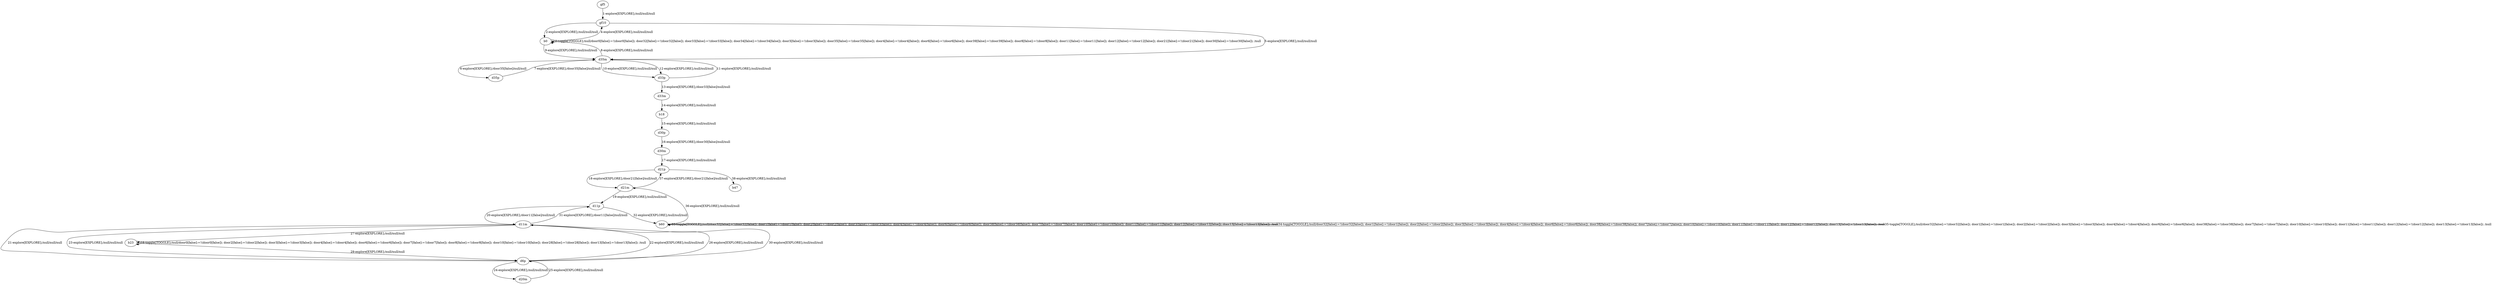 # Total number of goals covered by this test: 1
# d21p --> b47

digraph g {
"gf5" -> "gf10" [label = "1-explore[EXPLORE];/null/null/null"];
"gf10" -> "b0" [label = "2-explore[EXPLORE];/null/null/null"];
"b0" -> "b0" [label = "3-toggle[TOGGLE];/null/door0[false]:=!(door0[false]); door32[false]:=!(door32[false]); door33[false]:=!(door33[false]); door34[false]:=!(door34[false]); door3[false]:=!(door3[false]); door35[false]:=!(door35[false]); door4[false]:=!(door4[false]); door6[false]:=!(door6[false]); door39[false]:=!(door39[false]); door8[false]:=!(door8[false]); door11[false]:=!(door11[false]); door12[false]:=!(door12[false]); door21[false]:=!(door21[false]); door30[false]:=!(door30[false]); /null"];
"b0" -> "gf10" [label = "4-explore[EXPLORE];/null/null/null"];
"gf10" -> "d35m" [label = "5-explore[EXPLORE];/null/null/null"];
"d35m" -> "d35p" [label = "6-explore[EXPLORE];/door35[false]/null/null"];
"d35p" -> "d35m" [label = "7-explore[EXPLORE];/door35[false]/null/null"];
"d35m" -> "b0" [label = "8-explore[EXPLORE];/null/null/null"];
"b0" -> "d35m" [label = "9-explore[EXPLORE];/null/null/null"];
"d35m" -> "d33p" [label = "10-explore[EXPLORE];/null/null/null"];
"d33p" -> "d35m" [label = "11-explore[EXPLORE];/null/null/null"];
"d35m" -> "d33p" [label = "12-explore[EXPLORE];/null/null/null"];
"d33p" -> "d33m" [label = "13-explore[EXPLORE];/door33[false]/null/null"];
"d33m" -> "b18" [label = "14-explore[EXPLORE];/null/null/null"];
"b18" -> "d30p" [label = "15-explore[EXPLORE];/null/null/null"];
"d30p" -> "d30m" [label = "16-explore[EXPLORE];/door30[false]/null/null"];
"d30m" -> "d21p" [label = "17-explore[EXPLORE];/null/null/null"];
"d21p" -> "d21m" [label = "18-explore[EXPLORE];/door21[false]/null/null"];
"d21m" -> "d11p" [label = "19-explore[EXPLORE];/null/null/null"];
"d11p" -> "d11m" [label = "20-explore[EXPLORE];/door11[false]/null/null"];
"d11m" -> "d6p" [label = "21-explore[EXPLORE];/null/null/null"];
"d6p" -> "d11m" [label = "22-explore[EXPLORE];/null/null/null"];
"d11m" -> "d6p" [label = "23-explore[EXPLORE];/null/null/null"];
"d6p" -> "d20m" [label = "24-explore[EXPLORE];/null/null/null"];
"d20m" -> "d6p" [label = "25-explore[EXPLORE];/null/null/null"];
"d6p" -> "d11m" [label = "26-explore[EXPLORE];/null/null/null"];
"d11m" -> "b23" [label = "27-explore[EXPLORE];/null/null/null"];
"b23" -> "b23" [label = "28-toggle[TOGGLE];/null/door0[false]:=!(door0[false]); door2[false]:=!(door2[false]); door3[false]:=!(door3[false]); door4[false]:=!(door4[false]); door6[false]:=!(door6[false]); door7[false]:=!(door7[false]); door8[false]:=!(door8[false]); door10[false]:=!(door10[false]); door28[false]:=!(door28[false]); door13[false]:=!(door13[false]); /null"];
"b23" -> "d6p" [label = "29-explore[EXPLORE];/null/null/null"];
"d6p" -> "d11m" [label = "30-explore[EXPLORE];/null/null/null"];
"d11m" -> "d11p" [label = "31-explore[EXPLORE];/door11[false]/null/null"];
"d11p" -> "b60" [label = "32-explore[EXPLORE];/null/null/null"];
"b60" -> "b60" [label = "33-toggle[TOGGLE];/null/door32[false]:=!(door32[false]); door1[false]:=!(door1[false]); door2[false]:=!(door2[false]); door3[false]:=!(door3[false]); door4[false]:=!(door4[false]); door6[false]:=!(door6[false]); door38[false]:=!(door38[false]); door7[false]:=!(door7[false]); door10[false]:=!(door10[false]); door11[false]:=!(door11[false]); door12[false]:=!(door12[false]); door13[false]:=!(door13[false]); /null"];
"b60" -> "b60" [label = "34-toggle[TOGGLE];/null/door32[false]:=!(door32[false]); door1[false]:=!(door1[false]); door2[false]:=!(door2[false]); door3[false]:=!(door3[false]); door4[false]:=!(door4[false]); door6[false]:=!(door6[false]); door38[false]:=!(door38[false]); door7[false]:=!(door7[false]); door10[false]:=!(door10[false]); door11[false]:=!(door11[false]); door12[false]:=!(door12[false]); door13[false]:=!(door13[false]); /null"];
"b60" -> "b60" [label = "35-toggle[TOGGLE];/null/door32[false]:=!(door32[false]); door1[false]:=!(door1[false]); door2[false]:=!(door2[false]); door3[false]:=!(door3[false]); door4[false]:=!(door4[false]); door6[false]:=!(door6[false]); door38[false]:=!(door38[false]); door7[false]:=!(door7[false]); door10[false]:=!(door10[false]); door11[false]:=!(door11[false]); door12[false]:=!(door12[false]); door13[false]:=!(door13[false]); /null"];
"b60" -> "d21m" [label = "36-explore[EXPLORE];/null/null/null"];
"d21m" -> "d21p" [label = "37-explore[EXPLORE];/door21[false]/null/null"];
"d21p" -> "b47" [label = "38-explore[EXPLORE];/null/null/null"];
}
